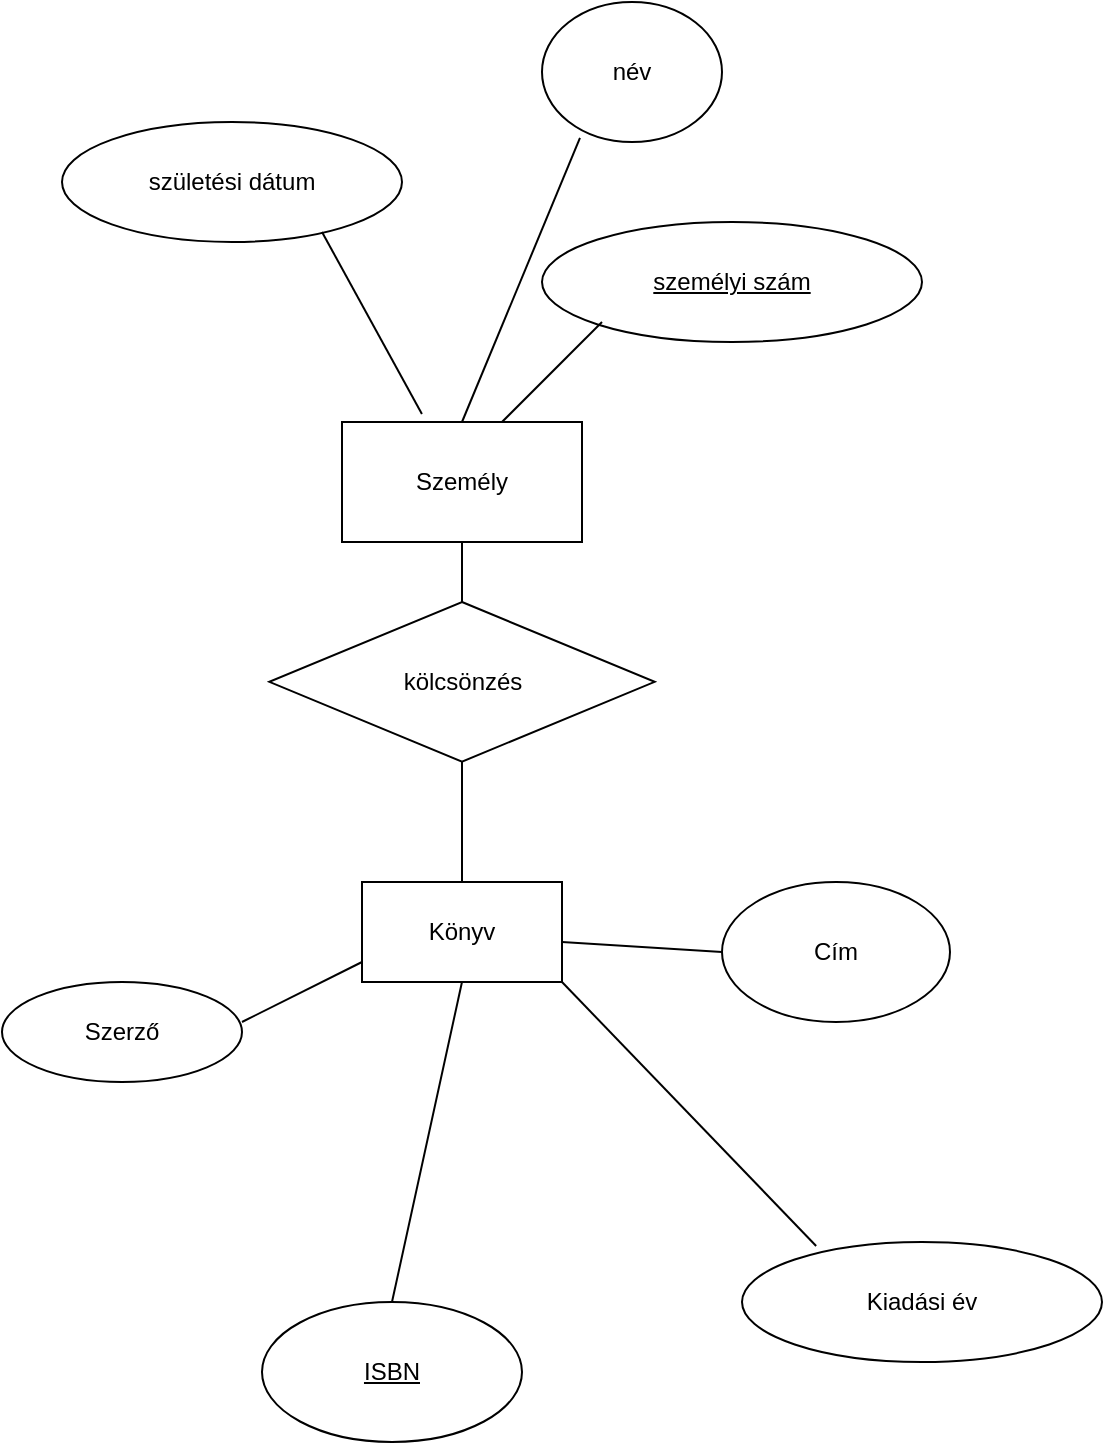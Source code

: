 <mxfile version="21.7.4" type="device">
  <diagram name="1 oldal" id="8U09e5RLvrTEguTNTfCP">
    <mxGraphModel dx="1434" dy="790" grid="1" gridSize="10" guides="1" tooltips="1" connect="1" arrows="1" fold="1" page="1" pageScale="1" pageWidth="827" pageHeight="1169" math="0" shadow="0">
      <root>
        <mxCell id="0" />
        <mxCell id="1" parent="0" />
        <mxCell id="TiM9jYJZG8f-tJ-9e_Q9-1" value="születési dátum" style="ellipse;whiteSpace=wrap;html=1;" parent="1" vertex="1">
          <mxGeometry x="30" y="70" width="170" height="60" as="geometry" />
        </mxCell>
        <mxCell id="TiM9jYJZG8f-tJ-9e_Q9-2" value="név" style="ellipse;whiteSpace=wrap;html=1;" parent="1" vertex="1">
          <mxGeometry x="270" y="10" width="90" height="70" as="geometry" />
        </mxCell>
        <mxCell id="TiM9jYJZG8f-tJ-9e_Q9-3" value="&lt;u&gt;személyi szám&lt;/u&gt;" style="ellipse;whiteSpace=wrap;html=1;" parent="1" vertex="1">
          <mxGeometry x="270" y="120" width="190" height="60" as="geometry" />
        </mxCell>
        <mxCell id="TiM9jYJZG8f-tJ-9e_Q9-5" value="Személy" style="rounded=0;whiteSpace=wrap;html=1;" parent="1" vertex="1">
          <mxGeometry x="170" y="220" width="120" height="60" as="geometry" />
        </mxCell>
        <mxCell id="TiM9jYJZG8f-tJ-9e_Q9-6" value="Könyv" style="rounded=0;whiteSpace=wrap;html=1;" parent="1" vertex="1">
          <mxGeometry x="180" y="450" width="100" height="50" as="geometry" />
        </mxCell>
        <mxCell id="TiM9jYJZG8f-tJ-9e_Q9-7" value="Cím" style="ellipse;whiteSpace=wrap;html=1;" parent="1" vertex="1">
          <mxGeometry x="360" y="450" width="114" height="70" as="geometry" />
        </mxCell>
        <mxCell id="TiM9jYJZG8f-tJ-9e_Q9-8" value="Kiadási év" style="ellipse;whiteSpace=wrap;html=1;" parent="1" vertex="1">
          <mxGeometry x="370" y="630" width="180" height="60" as="geometry" />
        </mxCell>
        <mxCell id="TiM9jYJZG8f-tJ-9e_Q9-9" value="&lt;u&gt;ISBN&lt;/u&gt;" style="ellipse;whiteSpace=wrap;html=1;" parent="1" vertex="1">
          <mxGeometry x="130" y="660" width="130" height="70" as="geometry" />
        </mxCell>
        <mxCell id="TiM9jYJZG8f-tJ-9e_Q9-10" value="Szerző" style="ellipse;whiteSpace=wrap;html=1;fontStyle=0" parent="1" vertex="1">
          <mxGeometry y="500" width="120" height="50" as="geometry" />
        </mxCell>
        <mxCell id="TiM9jYJZG8f-tJ-9e_Q9-11" value="" style="endArrow=none;html=1;rounded=0;" parent="1" edge="1">
          <mxGeometry width="50" height="50" relative="1" as="geometry">
            <mxPoint x="120" y="520" as="sourcePoint" />
            <mxPoint x="180" y="490" as="targetPoint" />
          </mxGeometry>
        </mxCell>
        <mxCell id="TiM9jYJZG8f-tJ-9e_Q9-12" value="kölcsönzés" style="rhombus;whiteSpace=wrap;html=1;rotation=0;" parent="1" vertex="1">
          <mxGeometry x="133.67" y="310" width="192.67" height="79.83" as="geometry" />
        </mxCell>
        <mxCell id="TiM9jYJZG8f-tJ-9e_Q9-17" value="" style="endArrow=none;html=1;rounded=0;exitX=0.5;exitY=0;exitDx=0;exitDy=0;" parent="1" source="TiM9jYJZG8f-tJ-9e_Q9-9" edge="1">
          <mxGeometry width="50" height="50" relative="1" as="geometry">
            <mxPoint x="180" y="550" as="sourcePoint" />
            <mxPoint x="230" y="500" as="targetPoint" />
          </mxGeometry>
        </mxCell>
        <mxCell id="TiM9jYJZG8f-tJ-9e_Q9-18" value="" style="endArrow=none;html=1;rounded=0;entryX=0;entryY=0.5;entryDx=0;entryDy=0;" parent="1" target="TiM9jYJZG8f-tJ-9e_Q9-7" edge="1">
          <mxGeometry width="50" height="50" relative="1" as="geometry">
            <mxPoint x="280" y="480" as="sourcePoint" />
            <mxPoint x="330" y="430" as="targetPoint" />
          </mxGeometry>
        </mxCell>
        <mxCell id="TiM9jYJZG8f-tJ-9e_Q9-19" value="" style="endArrow=none;html=1;rounded=0;exitX=0.206;exitY=0.033;exitDx=0;exitDy=0;exitPerimeter=0;" parent="1" source="TiM9jYJZG8f-tJ-9e_Q9-8" edge="1">
          <mxGeometry width="50" height="50" relative="1" as="geometry">
            <mxPoint x="230" y="550" as="sourcePoint" />
            <mxPoint x="280" y="500" as="targetPoint" />
          </mxGeometry>
        </mxCell>
        <mxCell id="Cney1YFzKj5i_WRpoIrR-1" value="" style="endArrow=none;html=1;rounded=0;exitX=0.5;exitY=0;exitDx=0;exitDy=0;" edge="1" parent="1" source="TiM9jYJZG8f-tJ-9e_Q9-6">
          <mxGeometry width="50" height="50" relative="1" as="geometry">
            <mxPoint x="180" y="439.83" as="sourcePoint" />
            <mxPoint x="230" y="389.83" as="targetPoint" />
          </mxGeometry>
        </mxCell>
        <mxCell id="Cney1YFzKj5i_WRpoIrR-2" value="" style="endArrow=none;html=1;rounded=0;entryX=0.5;entryY=1;entryDx=0;entryDy=0;exitX=0.5;exitY=0;exitDx=0;exitDy=0;" edge="1" parent="1" source="TiM9jYJZG8f-tJ-9e_Q9-12" target="TiM9jYJZG8f-tJ-9e_Q9-5">
          <mxGeometry width="50" height="50" relative="1" as="geometry">
            <mxPoint x="220" y="330" as="sourcePoint" />
            <mxPoint x="250" y="300" as="targetPoint" />
          </mxGeometry>
        </mxCell>
        <mxCell id="Cney1YFzKj5i_WRpoIrR-3" value="" style="endArrow=none;html=1;rounded=0;entryX=0.211;entryY=0.971;entryDx=0;entryDy=0;entryPerimeter=0;exitX=0.5;exitY=0;exitDx=0;exitDy=0;" edge="1" parent="1" source="TiM9jYJZG8f-tJ-9e_Q9-5" target="TiM9jYJZG8f-tJ-9e_Q9-2">
          <mxGeometry width="50" height="50" relative="1" as="geometry">
            <mxPoint x="200" y="175" as="sourcePoint" />
            <mxPoint x="250" y="125" as="targetPoint" />
          </mxGeometry>
        </mxCell>
        <mxCell id="Cney1YFzKj5i_WRpoIrR-4" value="" style="endArrow=none;html=1;rounded=0;" edge="1" parent="1">
          <mxGeometry width="50" height="50" relative="1" as="geometry">
            <mxPoint x="250" y="220" as="sourcePoint" />
            <mxPoint x="300" y="170" as="targetPoint" />
          </mxGeometry>
        </mxCell>
        <mxCell id="Cney1YFzKj5i_WRpoIrR-5" value="" style="endArrow=none;html=1;rounded=0;exitX=0.333;exitY=-0.067;exitDx=0;exitDy=0;exitPerimeter=0;" edge="1" parent="1" source="TiM9jYJZG8f-tJ-9e_Q9-5">
          <mxGeometry width="50" height="50" relative="1" as="geometry">
            <mxPoint x="110" y="175" as="sourcePoint" />
            <mxPoint x="160" y="125" as="targetPoint" />
          </mxGeometry>
        </mxCell>
      </root>
    </mxGraphModel>
  </diagram>
</mxfile>

